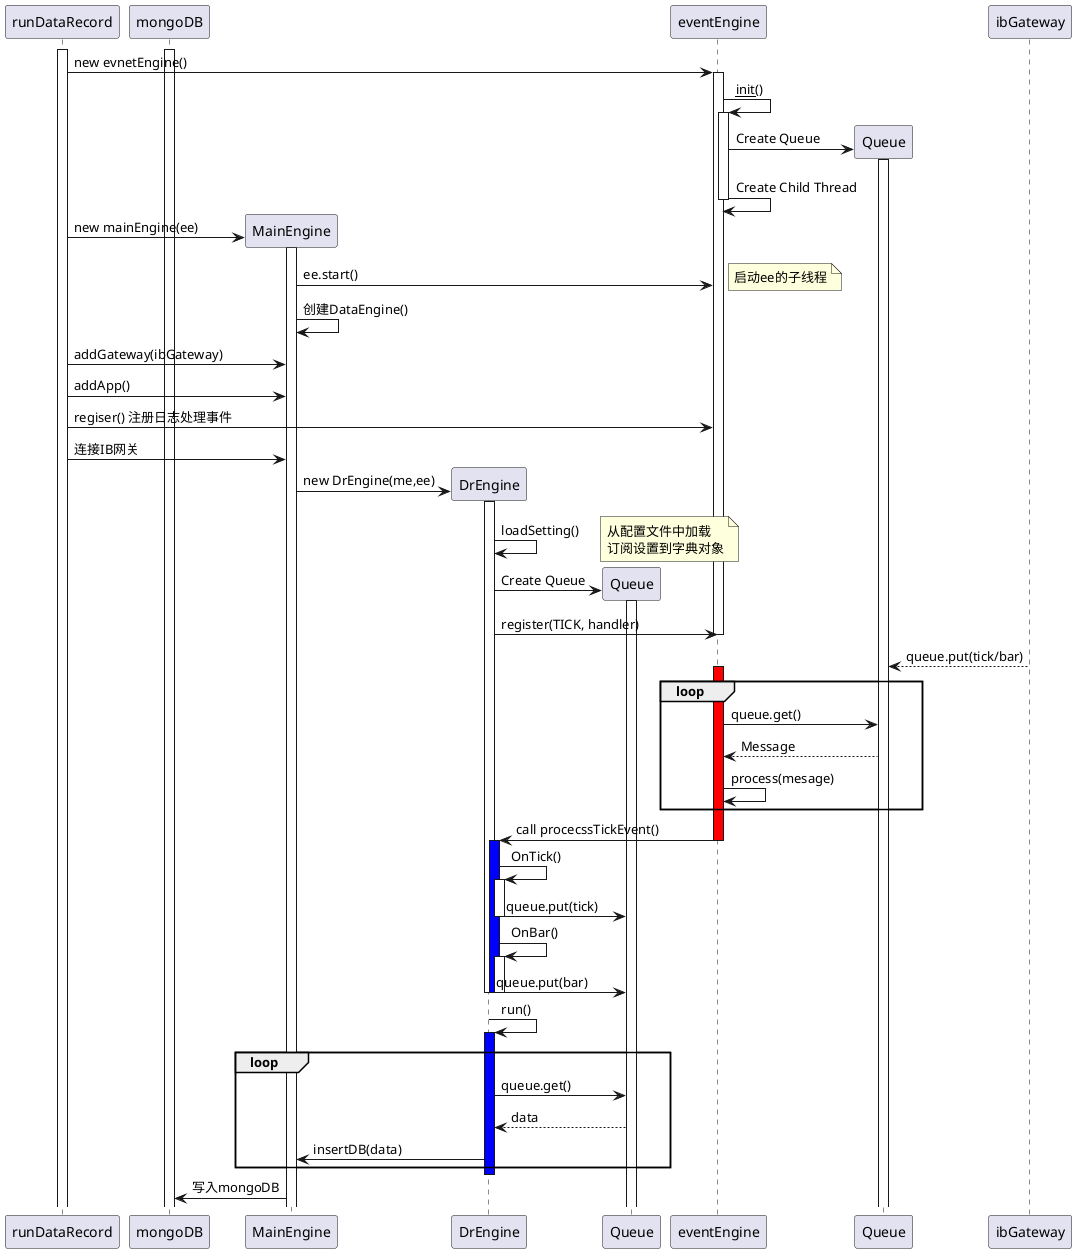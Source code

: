 @startuml
participant runDataRecord as run
participant mongoDB as db
participant MainEngine as me
participant DrEngine as dr
participant Queue as drq
participant eventEngine as ee
participant Queue as eeq
participant ibGateway as gw

activate db
activate run
'create ee
run->ee: new evnetEngine()
activate ee

ee->ee: __init__()
activate ee
create eeq
ee->eeq: Create Queue
activate eeq
ee->ee: Create Child Thread
deactivate ee

create me
run->me: new mainEngine(ee)
activate me
me->ee: ee.start()
note right
启动ee的子线程
end note
me->me:创建DataEngine()


run->me: addGateway(ibGateway)
run->me: addApp()
run->ee: regiser() 注册日志处理事件
run->me: 连接IB网关
create dr
me->dr: new DrEngine(me,ee)

activate dr

dr->dr:loadSetting()
note right
从配置文件中加载
订阅设置到字典对象
end note
create drq
dr->drq:Create Queue
activate drq
dr->ee:register(TICK, handler)
deactivate ee
gw-->eeq: queue.put(tick/bar)
activate ee #red
loop
ee->eeq:queue.get()
eeq-->ee: Message
ee->ee: process(mesage)
end
ee->dr:call procecssTickEvent()
deactivate ee
activate dr #blue
dr->dr:OnTick()
activate dr
dr->drq: queue.put(tick)
deactivate dr
dr->dr:OnBar()
activate dr
dr->drq: queue.put(bar)
deactivate dr
deactivate dr
deactivate dr

dr->dr:run()
activate dr #blue
loop
dr->drq:queue.get()
drq-->dr:data
dr->me:insertDB(data)
end
deactivate dr

me->db: 写入mongoDB

@enduml
